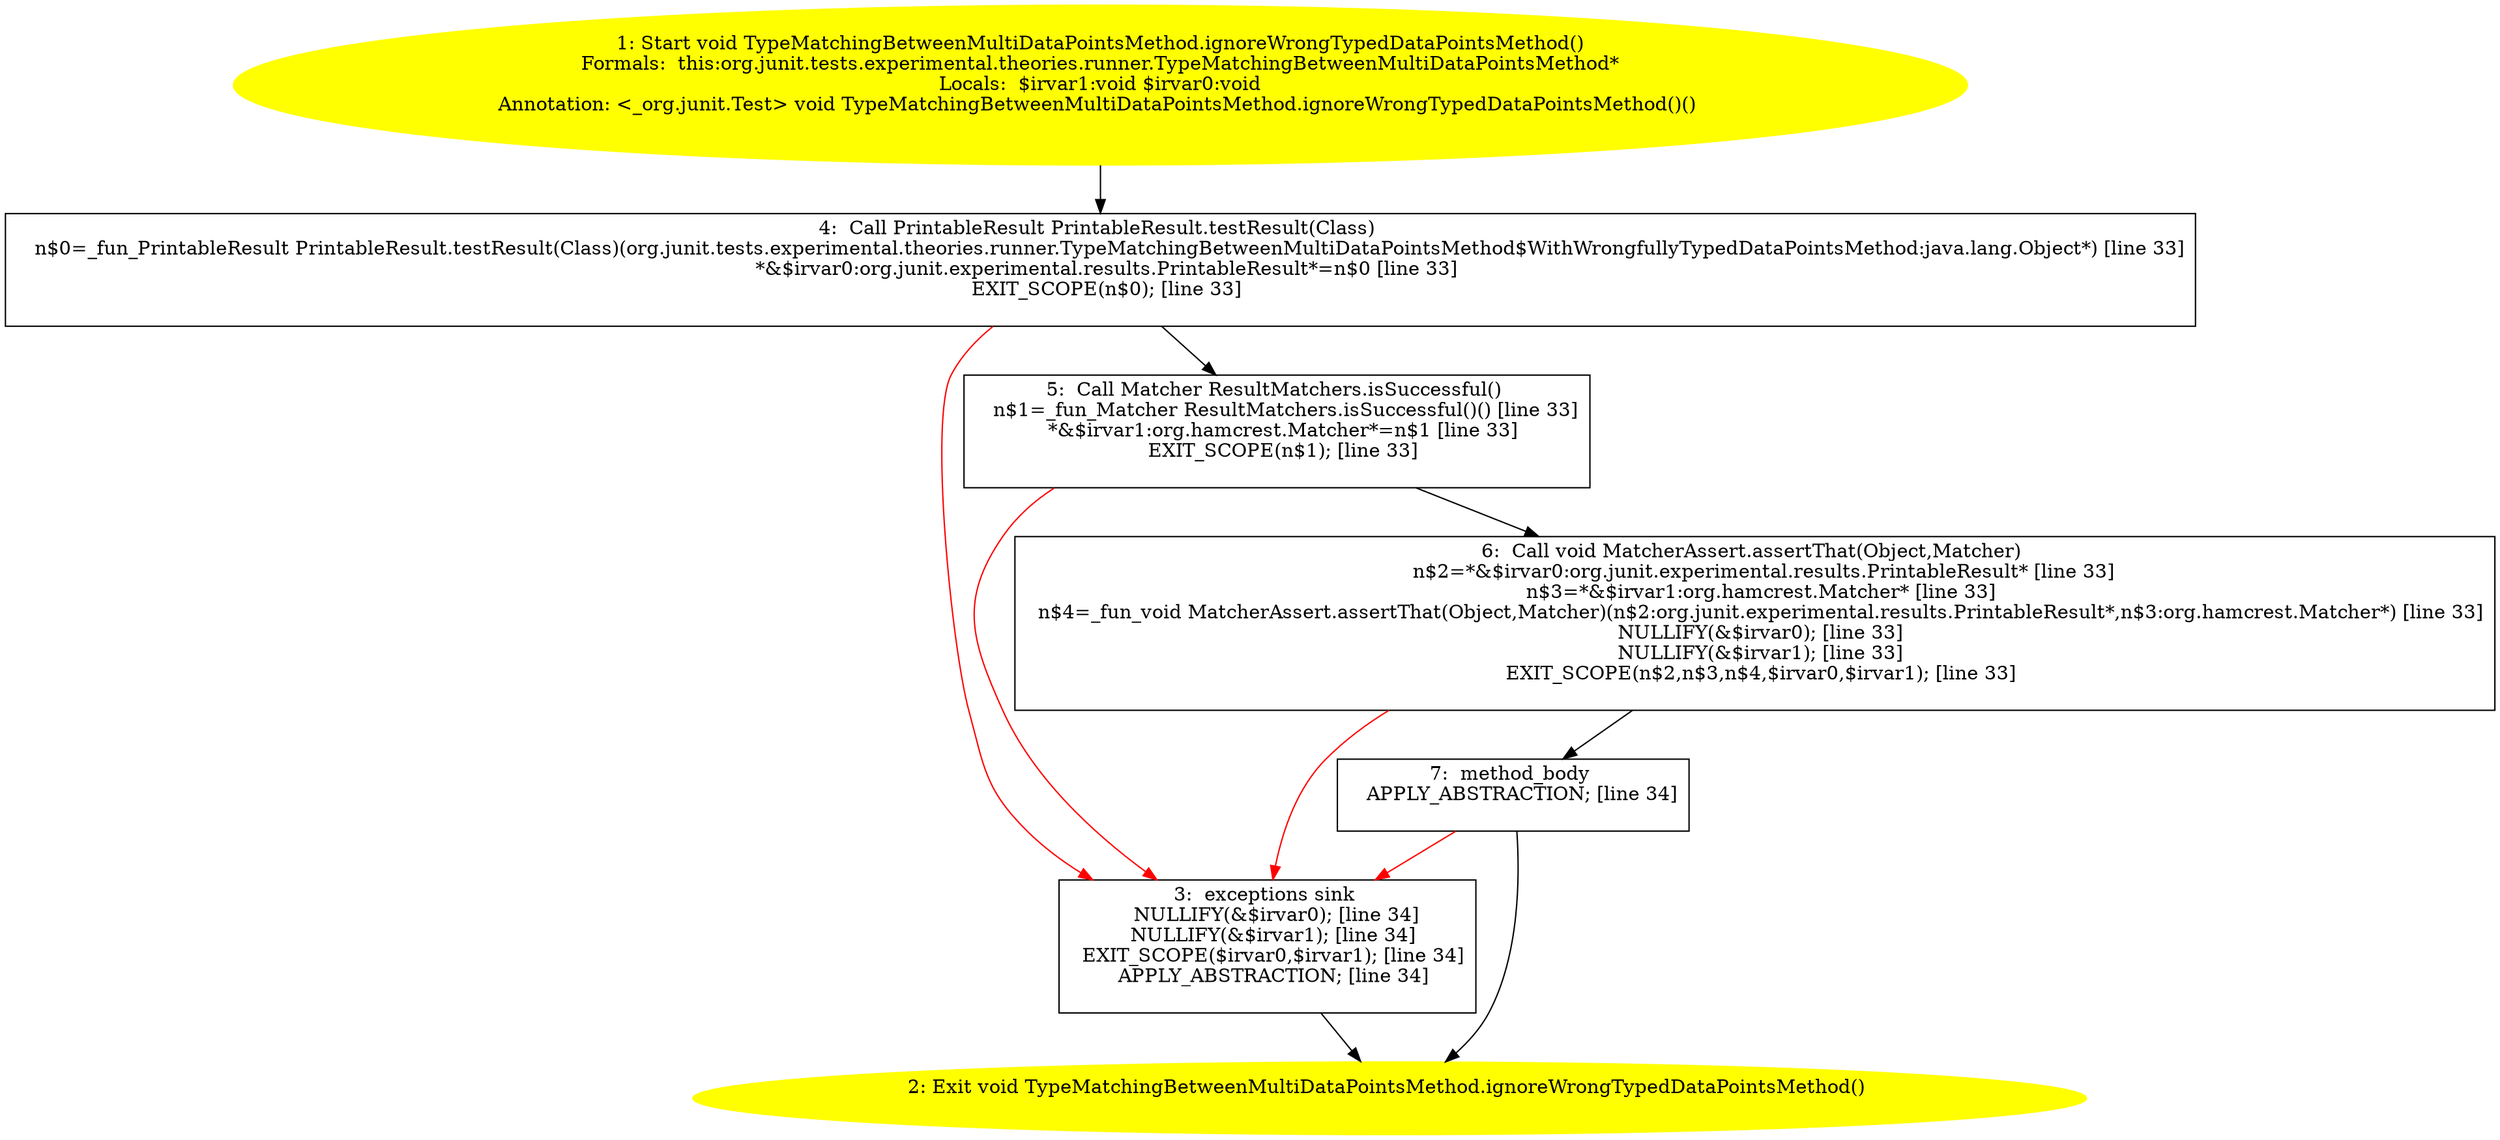 /* @generated */
digraph cfg {
"org.junit.tests.experimental.theories.runner.TypeMatchingBetweenMultiDataPointsMethod.ignoreWrongTyp.d0a6fe1df7f257b41e4a3e489d539a46_1" [label="1: Start void TypeMatchingBetweenMultiDataPointsMethod.ignoreWrongTypedDataPointsMethod()\nFormals:  this:org.junit.tests.experimental.theories.runner.TypeMatchingBetweenMultiDataPointsMethod*\nLocals:  $irvar1:void $irvar0:void\nAnnotation: <_org.junit.Test> void TypeMatchingBetweenMultiDataPointsMethod.ignoreWrongTypedDataPointsMethod()() \n  " color=yellow style=filled]
	

	 "org.junit.tests.experimental.theories.runner.TypeMatchingBetweenMultiDataPointsMethod.ignoreWrongTyp.d0a6fe1df7f257b41e4a3e489d539a46_1" -> "org.junit.tests.experimental.theories.runner.TypeMatchingBetweenMultiDataPointsMethod.ignoreWrongTyp.d0a6fe1df7f257b41e4a3e489d539a46_4" ;
"org.junit.tests.experimental.theories.runner.TypeMatchingBetweenMultiDataPointsMethod.ignoreWrongTyp.d0a6fe1df7f257b41e4a3e489d539a46_2" [label="2: Exit void TypeMatchingBetweenMultiDataPointsMethod.ignoreWrongTypedDataPointsMethod() \n  " color=yellow style=filled]
	

"org.junit.tests.experimental.theories.runner.TypeMatchingBetweenMultiDataPointsMethod.ignoreWrongTyp.d0a6fe1df7f257b41e4a3e489d539a46_3" [label="3:  exceptions sink \n   NULLIFY(&$irvar0); [line 34]\n  NULLIFY(&$irvar1); [line 34]\n  EXIT_SCOPE($irvar0,$irvar1); [line 34]\n  APPLY_ABSTRACTION; [line 34]\n " shape="box"]
	

	 "org.junit.tests.experimental.theories.runner.TypeMatchingBetweenMultiDataPointsMethod.ignoreWrongTyp.d0a6fe1df7f257b41e4a3e489d539a46_3" -> "org.junit.tests.experimental.theories.runner.TypeMatchingBetweenMultiDataPointsMethod.ignoreWrongTyp.d0a6fe1df7f257b41e4a3e489d539a46_2" ;
"org.junit.tests.experimental.theories.runner.TypeMatchingBetweenMultiDataPointsMethod.ignoreWrongTyp.d0a6fe1df7f257b41e4a3e489d539a46_4" [label="4:  Call PrintableResult PrintableResult.testResult(Class) \n   n$0=_fun_PrintableResult PrintableResult.testResult(Class)(org.junit.tests.experimental.theories.runner.TypeMatchingBetweenMultiDataPointsMethod$WithWrongfullyTypedDataPointsMethod:java.lang.Object*) [line 33]\n  *&$irvar0:org.junit.experimental.results.PrintableResult*=n$0 [line 33]\n  EXIT_SCOPE(n$0); [line 33]\n " shape="box"]
	

	 "org.junit.tests.experimental.theories.runner.TypeMatchingBetweenMultiDataPointsMethod.ignoreWrongTyp.d0a6fe1df7f257b41e4a3e489d539a46_4" -> "org.junit.tests.experimental.theories.runner.TypeMatchingBetweenMultiDataPointsMethod.ignoreWrongTyp.d0a6fe1df7f257b41e4a3e489d539a46_5" ;
	 "org.junit.tests.experimental.theories.runner.TypeMatchingBetweenMultiDataPointsMethod.ignoreWrongTyp.d0a6fe1df7f257b41e4a3e489d539a46_4" -> "org.junit.tests.experimental.theories.runner.TypeMatchingBetweenMultiDataPointsMethod.ignoreWrongTyp.d0a6fe1df7f257b41e4a3e489d539a46_3" [color="red" ];
"org.junit.tests.experimental.theories.runner.TypeMatchingBetweenMultiDataPointsMethod.ignoreWrongTyp.d0a6fe1df7f257b41e4a3e489d539a46_5" [label="5:  Call Matcher ResultMatchers.isSuccessful() \n   n$1=_fun_Matcher ResultMatchers.isSuccessful()() [line 33]\n  *&$irvar1:org.hamcrest.Matcher*=n$1 [line 33]\n  EXIT_SCOPE(n$1); [line 33]\n " shape="box"]
	

	 "org.junit.tests.experimental.theories.runner.TypeMatchingBetweenMultiDataPointsMethod.ignoreWrongTyp.d0a6fe1df7f257b41e4a3e489d539a46_5" -> "org.junit.tests.experimental.theories.runner.TypeMatchingBetweenMultiDataPointsMethod.ignoreWrongTyp.d0a6fe1df7f257b41e4a3e489d539a46_6" ;
	 "org.junit.tests.experimental.theories.runner.TypeMatchingBetweenMultiDataPointsMethod.ignoreWrongTyp.d0a6fe1df7f257b41e4a3e489d539a46_5" -> "org.junit.tests.experimental.theories.runner.TypeMatchingBetweenMultiDataPointsMethod.ignoreWrongTyp.d0a6fe1df7f257b41e4a3e489d539a46_3" [color="red" ];
"org.junit.tests.experimental.theories.runner.TypeMatchingBetweenMultiDataPointsMethod.ignoreWrongTyp.d0a6fe1df7f257b41e4a3e489d539a46_6" [label="6:  Call void MatcherAssert.assertThat(Object,Matcher) \n   n$2=*&$irvar0:org.junit.experimental.results.PrintableResult* [line 33]\n  n$3=*&$irvar1:org.hamcrest.Matcher* [line 33]\n  n$4=_fun_void MatcherAssert.assertThat(Object,Matcher)(n$2:org.junit.experimental.results.PrintableResult*,n$3:org.hamcrest.Matcher*) [line 33]\n  NULLIFY(&$irvar0); [line 33]\n  NULLIFY(&$irvar1); [line 33]\n  EXIT_SCOPE(n$2,n$3,n$4,$irvar0,$irvar1); [line 33]\n " shape="box"]
	

	 "org.junit.tests.experimental.theories.runner.TypeMatchingBetweenMultiDataPointsMethod.ignoreWrongTyp.d0a6fe1df7f257b41e4a3e489d539a46_6" -> "org.junit.tests.experimental.theories.runner.TypeMatchingBetweenMultiDataPointsMethod.ignoreWrongTyp.d0a6fe1df7f257b41e4a3e489d539a46_7" ;
	 "org.junit.tests.experimental.theories.runner.TypeMatchingBetweenMultiDataPointsMethod.ignoreWrongTyp.d0a6fe1df7f257b41e4a3e489d539a46_6" -> "org.junit.tests.experimental.theories.runner.TypeMatchingBetweenMultiDataPointsMethod.ignoreWrongTyp.d0a6fe1df7f257b41e4a3e489d539a46_3" [color="red" ];
"org.junit.tests.experimental.theories.runner.TypeMatchingBetweenMultiDataPointsMethod.ignoreWrongTyp.d0a6fe1df7f257b41e4a3e489d539a46_7" [label="7:  method_body \n   APPLY_ABSTRACTION; [line 34]\n " shape="box"]
	

	 "org.junit.tests.experimental.theories.runner.TypeMatchingBetweenMultiDataPointsMethod.ignoreWrongTyp.d0a6fe1df7f257b41e4a3e489d539a46_7" -> "org.junit.tests.experimental.theories.runner.TypeMatchingBetweenMultiDataPointsMethod.ignoreWrongTyp.d0a6fe1df7f257b41e4a3e489d539a46_2" ;
	 "org.junit.tests.experimental.theories.runner.TypeMatchingBetweenMultiDataPointsMethod.ignoreWrongTyp.d0a6fe1df7f257b41e4a3e489d539a46_7" -> "org.junit.tests.experimental.theories.runner.TypeMatchingBetweenMultiDataPointsMethod.ignoreWrongTyp.d0a6fe1df7f257b41e4a3e489d539a46_3" [color="red" ];
}

